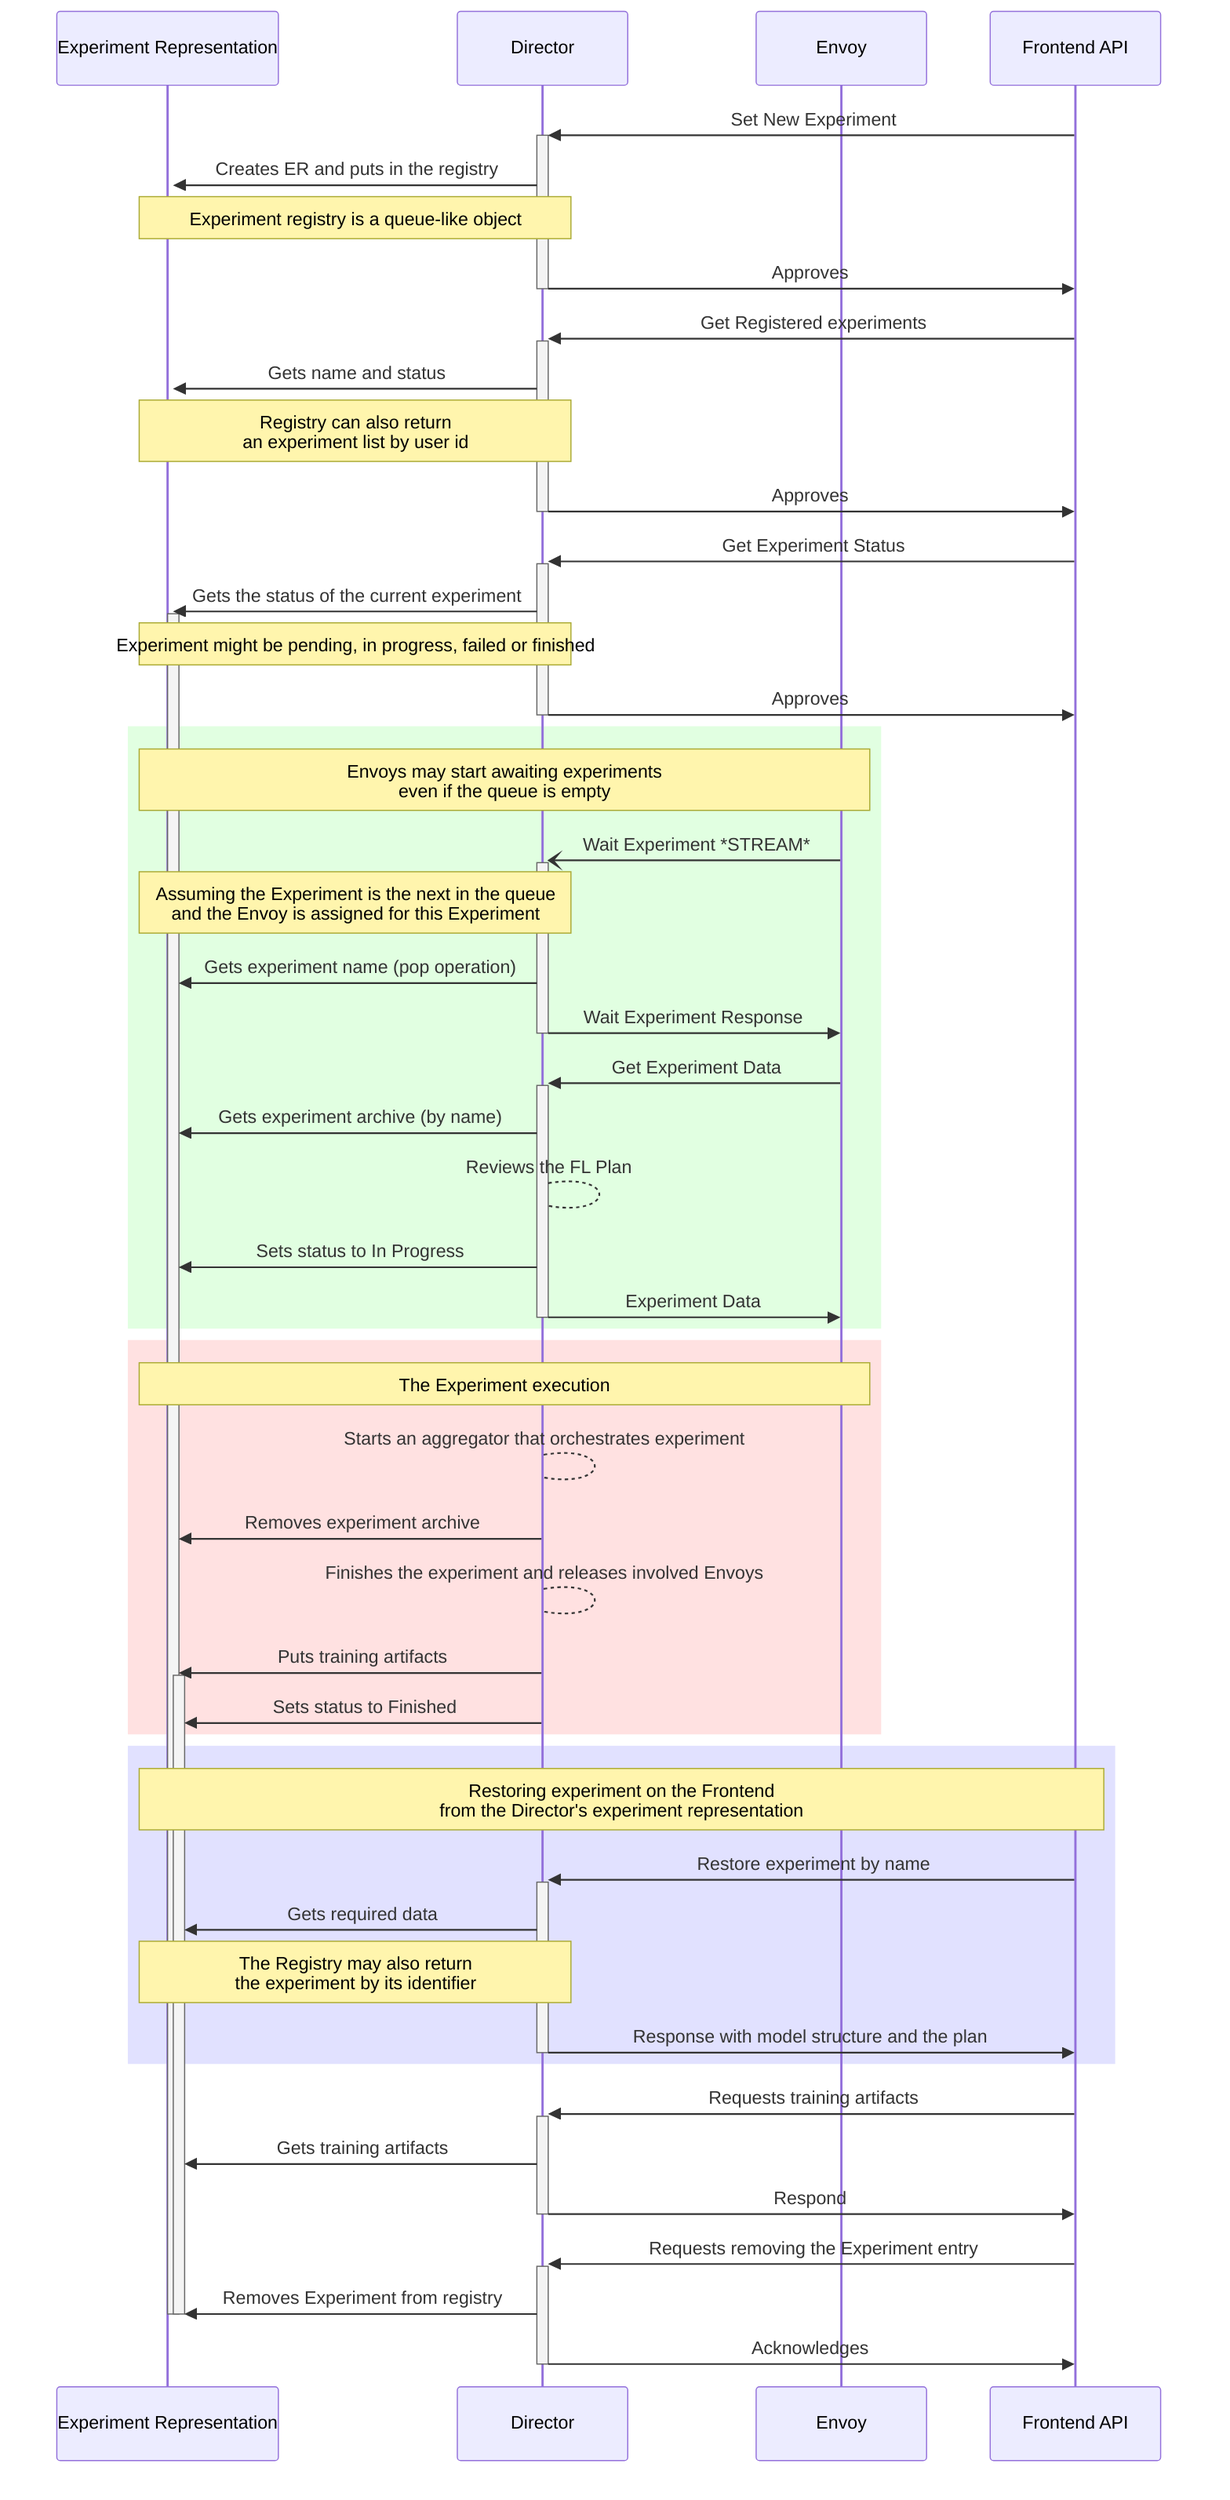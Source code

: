 sequenceDiagram
  participant ER as Experiment Representation
  participant D as Director
  participant E as Envoy
  participant F as Frontend API

  F->>+D: Set New Experiment
  D->>+ER: Creates ER and puts in the registry
  note over ER,D: Experiment registry is a queue-like object
  D->>-F: Approves

  F->>+D: Get Registered experiments
  D->>ER: Gets name and status
  note over ER,D: Registry can also return <br>an experiment list by user id
  D->>-F: Approves

  F->>+D: Get Experiment Status
  D->>+ER: Gets the status of the current experiment
  note over ER,D: Experiment might be pending, in progress, failed or finished
  D->>-F: Approves

  rect rgb(225, 255, 225)
    note over ER,E: Envoys may start awaiting experiments <br>even if the queue is empty
    E-)+D: Wait Experiment *STREAM*
    note over ER,D: Assuming the Experiment is the next in the queue <br>and the Envoy is assigned for this Experiment
    D->>ER: Gets experiment name (pop operation)
    D->>-E: Wait Experiment Response

    E->>+D: Get Experiment Data
    D->>ER: Gets experiment archive (by name)
    D-->D: Reviews the FL Plan
    D->>ER: Sets status to In Progress
    D->>-E: Experiment Data
  end

  rect rgb(255, 225, 225)
  note over ER,E: The Experiment execution
    D-->D: Starts an aggregator that orchestrates experiment
    D->>ER: Removes experiment archive
    D-->D: Finishes the experiment and releases involved Envoys
    D->>+ER: Puts training artifacts
    D->>ER: Sets status to Finished
  end

  rect rgb(225, 225, 255)
    note over ER,F: Restoring experiment on the Frontend <br>from the Director's experiment representation
    F->>+D: Restore experiment by name
    D->>ER: Gets required data
    note over ER,D: The Registry may also return <br>the experiment by its identifier
    D->>-F: Response with model structure and the plan
  end


  F->>+D: Requests training artifacts
  D->>ER: Gets training artifacts
  D->>-F: Respond

  F->>+D: Requests removing the Experiment entry
  D->>ER: Removes Experiment from registry

  deactivate ER
  deactivate ER

  D->>-F: Acknowledges